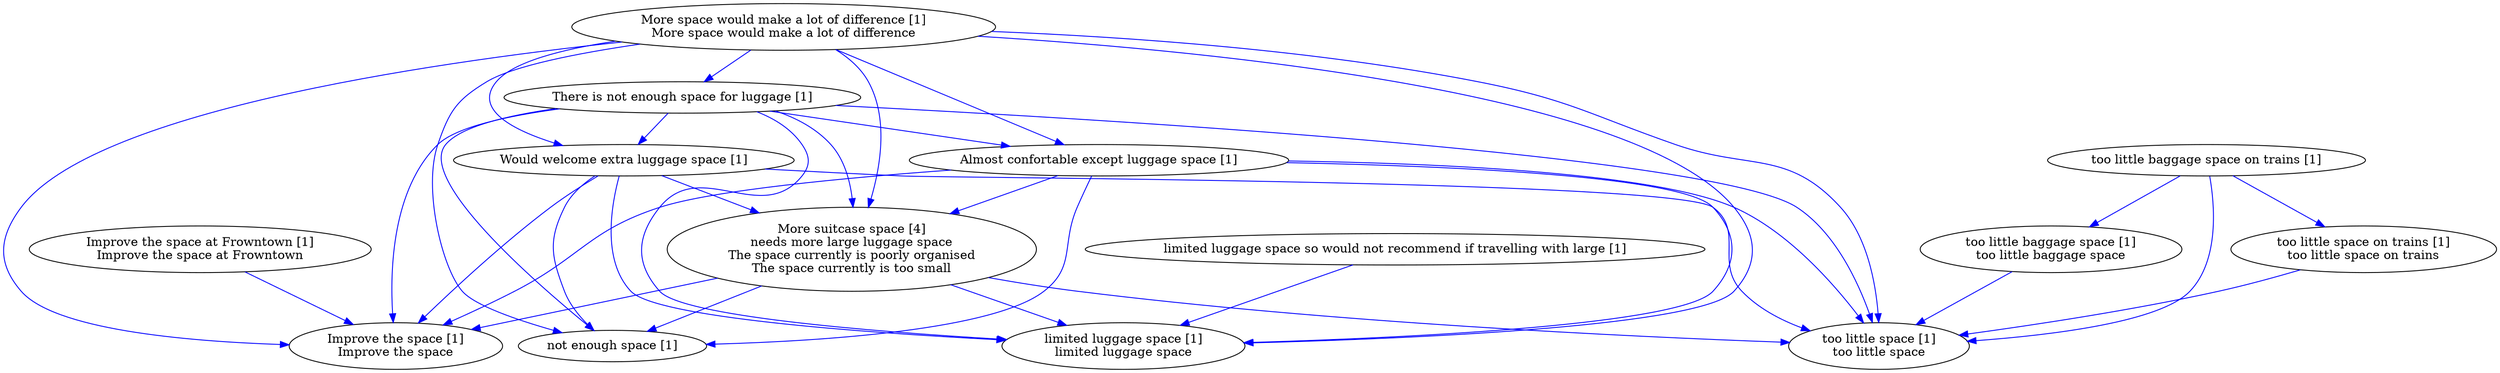 digraph collapsedGraph {
"More suitcase space [4]\nneeds more large luggage space\nThe space currently is poorly organised\nThe space currently is too small""Almost confortable except luggage space [1]""Improve the space at Frowntown [1]\nImprove the space at Frowntown""Improve the space [1]\nImprove the space""More space would make a lot of difference [1]\nMore space would make a lot of difference""There is not enough space for luggage [1]""Would welcome extra luggage space [1]""limited luggage space so would not recommend if travelling with large [1]""limited luggage space [1]\nlimited luggage space""not enough space [1]""too little baggage space on trains [1]""too little baggage space [1]\ntoo little baggage space""too little space [1]\ntoo little space""too little space on trains [1]\ntoo little space on trains""Improve the space at Frowntown [1]\nImprove the space at Frowntown" -> "Improve the space [1]\nImprove the space" [color=blue]
"Almost confortable except luggage space [1]" -> "Improve the space [1]\nImprove the space" [color=blue]
"More space would make a lot of difference [1]\nMore space would make a lot of difference" -> "Almost confortable except luggage space [1]" [color=blue]
"More space would make a lot of difference [1]\nMore space would make a lot of difference" -> "Improve the space [1]\nImprove the space" [color=blue]
"More space would make a lot of difference [1]\nMore space would make a lot of difference" -> "More suitcase space [4]\nneeds more large luggage space\nThe space currently is poorly organised\nThe space currently is too small" [color=blue]
"There is not enough space for luggage [1]" -> "Almost confortable except luggage space [1]" [color=blue]
"More space would make a lot of difference [1]\nMore space would make a lot of difference" -> "There is not enough space for luggage [1]" [color=blue]
"There is not enough space for luggage [1]" -> "Improve the space [1]\nImprove the space" [color=blue]
"More space would make a lot of difference [1]\nMore space would make a lot of difference" -> "Would welcome extra luggage space [1]" [color=blue]
"There is not enough space for luggage [1]" -> "Would welcome extra luggage space [1]" [color=blue]
"Would welcome extra luggage space [1]" -> "Improve the space [1]\nImprove the space" [color=blue]
"limited luggage space so would not recommend if travelling with large [1]" -> "limited luggage space [1]\nlimited luggage space" [color=blue]
"Would welcome extra luggage space [1]" -> "limited luggage space [1]\nlimited luggage space" [color=blue]
"Almost confortable except luggage space [1]" -> "limited luggage space [1]\nlimited luggage space" [color=blue]
"More space would make a lot of difference [1]\nMore space would make a lot of difference" -> "limited luggage space [1]\nlimited luggage space" [color=blue]
"More suitcase space [4]\nneeds more large luggage space\nThe space currently is poorly organised\nThe space currently is too small" -> "limited luggage space [1]\nlimited luggage space" [color=blue]
"There is not enough space for luggage [1]" -> "limited luggage space [1]\nlimited luggage space" [color=blue]
"Almost confortable except luggage space [1]" -> "More suitcase space [4]\nneeds more large luggage space\nThe space currently is poorly organised\nThe space currently is too small" [color=blue]
"More suitcase space [4]\nneeds more large luggage space\nThe space currently is poorly organised\nThe space currently is too small" -> "Improve the space [1]\nImprove the space" [color=blue]
"There is not enough space for luggage [1]" -> "More suitcase space [4]\nneeds more large luggage space\nThe space currently is poorly organised\nThe space currently is too small" [color=blue]
"Would welcome extra luggage space [1]" -> "More suitcase space [4]\nneeds more large luggage space\nThe space currently is poorly organised\nThe space currently is too small" [color=blue]
"Would welcome extra luggage space [1]" -> "not enough space [1]" [color=blue]
"Almost confortable except luggage space [1]" -> "not enough space [1]" [color=blue]
"More space would make a lot of difference [1]\nMore space would make a lot of difference" -> "not enough space [1]" [color=blue]
"There is not enough space for luggage [1]" -> "not enough space [1]" [color=blue]
"More suitcase space [4]\nneeds more large luggage space\nThe space currently is poorly organised\nThe space currently is too small" -> "not enough space [1]" [color=blue]
"too little baggage space on trains [1]" -> "too little baggage space [1]\ntoo little baggage space" [color=blue]
"too little baggage space [1]\ntoo little baggage space" -> "too little space [1]\ntoo little space" [color=blue]
"too little baggage space on trains [1]" -> "too little space on trains [1]\ntoo little space on trains" [color=blue]
"too little space on trains [1]\ntoo little space on trains" -> "too little space [1]\ntoo little space" [color=blue]
"too little baggage space on trains [1]" -> "too little space [1]\ntoo little space" [color=blue]
"Would welcome extra luggage space [1]" -> "too little space [1]\ntoo little space" [color=blue]
"Almost confortable except luggage space [1]" -> "too little space [1]\ntoo little space" [color=blue]
"More space would make a lot of difference [1]\nMore space would make a lot of difference" -> "too little space [1]\ntoo little space" [color=blue]
"There is not enough space for luggage [1]" -> "too little space [1]\ntoo little space" [color=blue]
"More suitcase space [4]\nneeds more large luggage space\nThe space currently is poorly organised\nThe space currently is too small" -> "too little space [1]\ntoo little space" [color=blue]
}